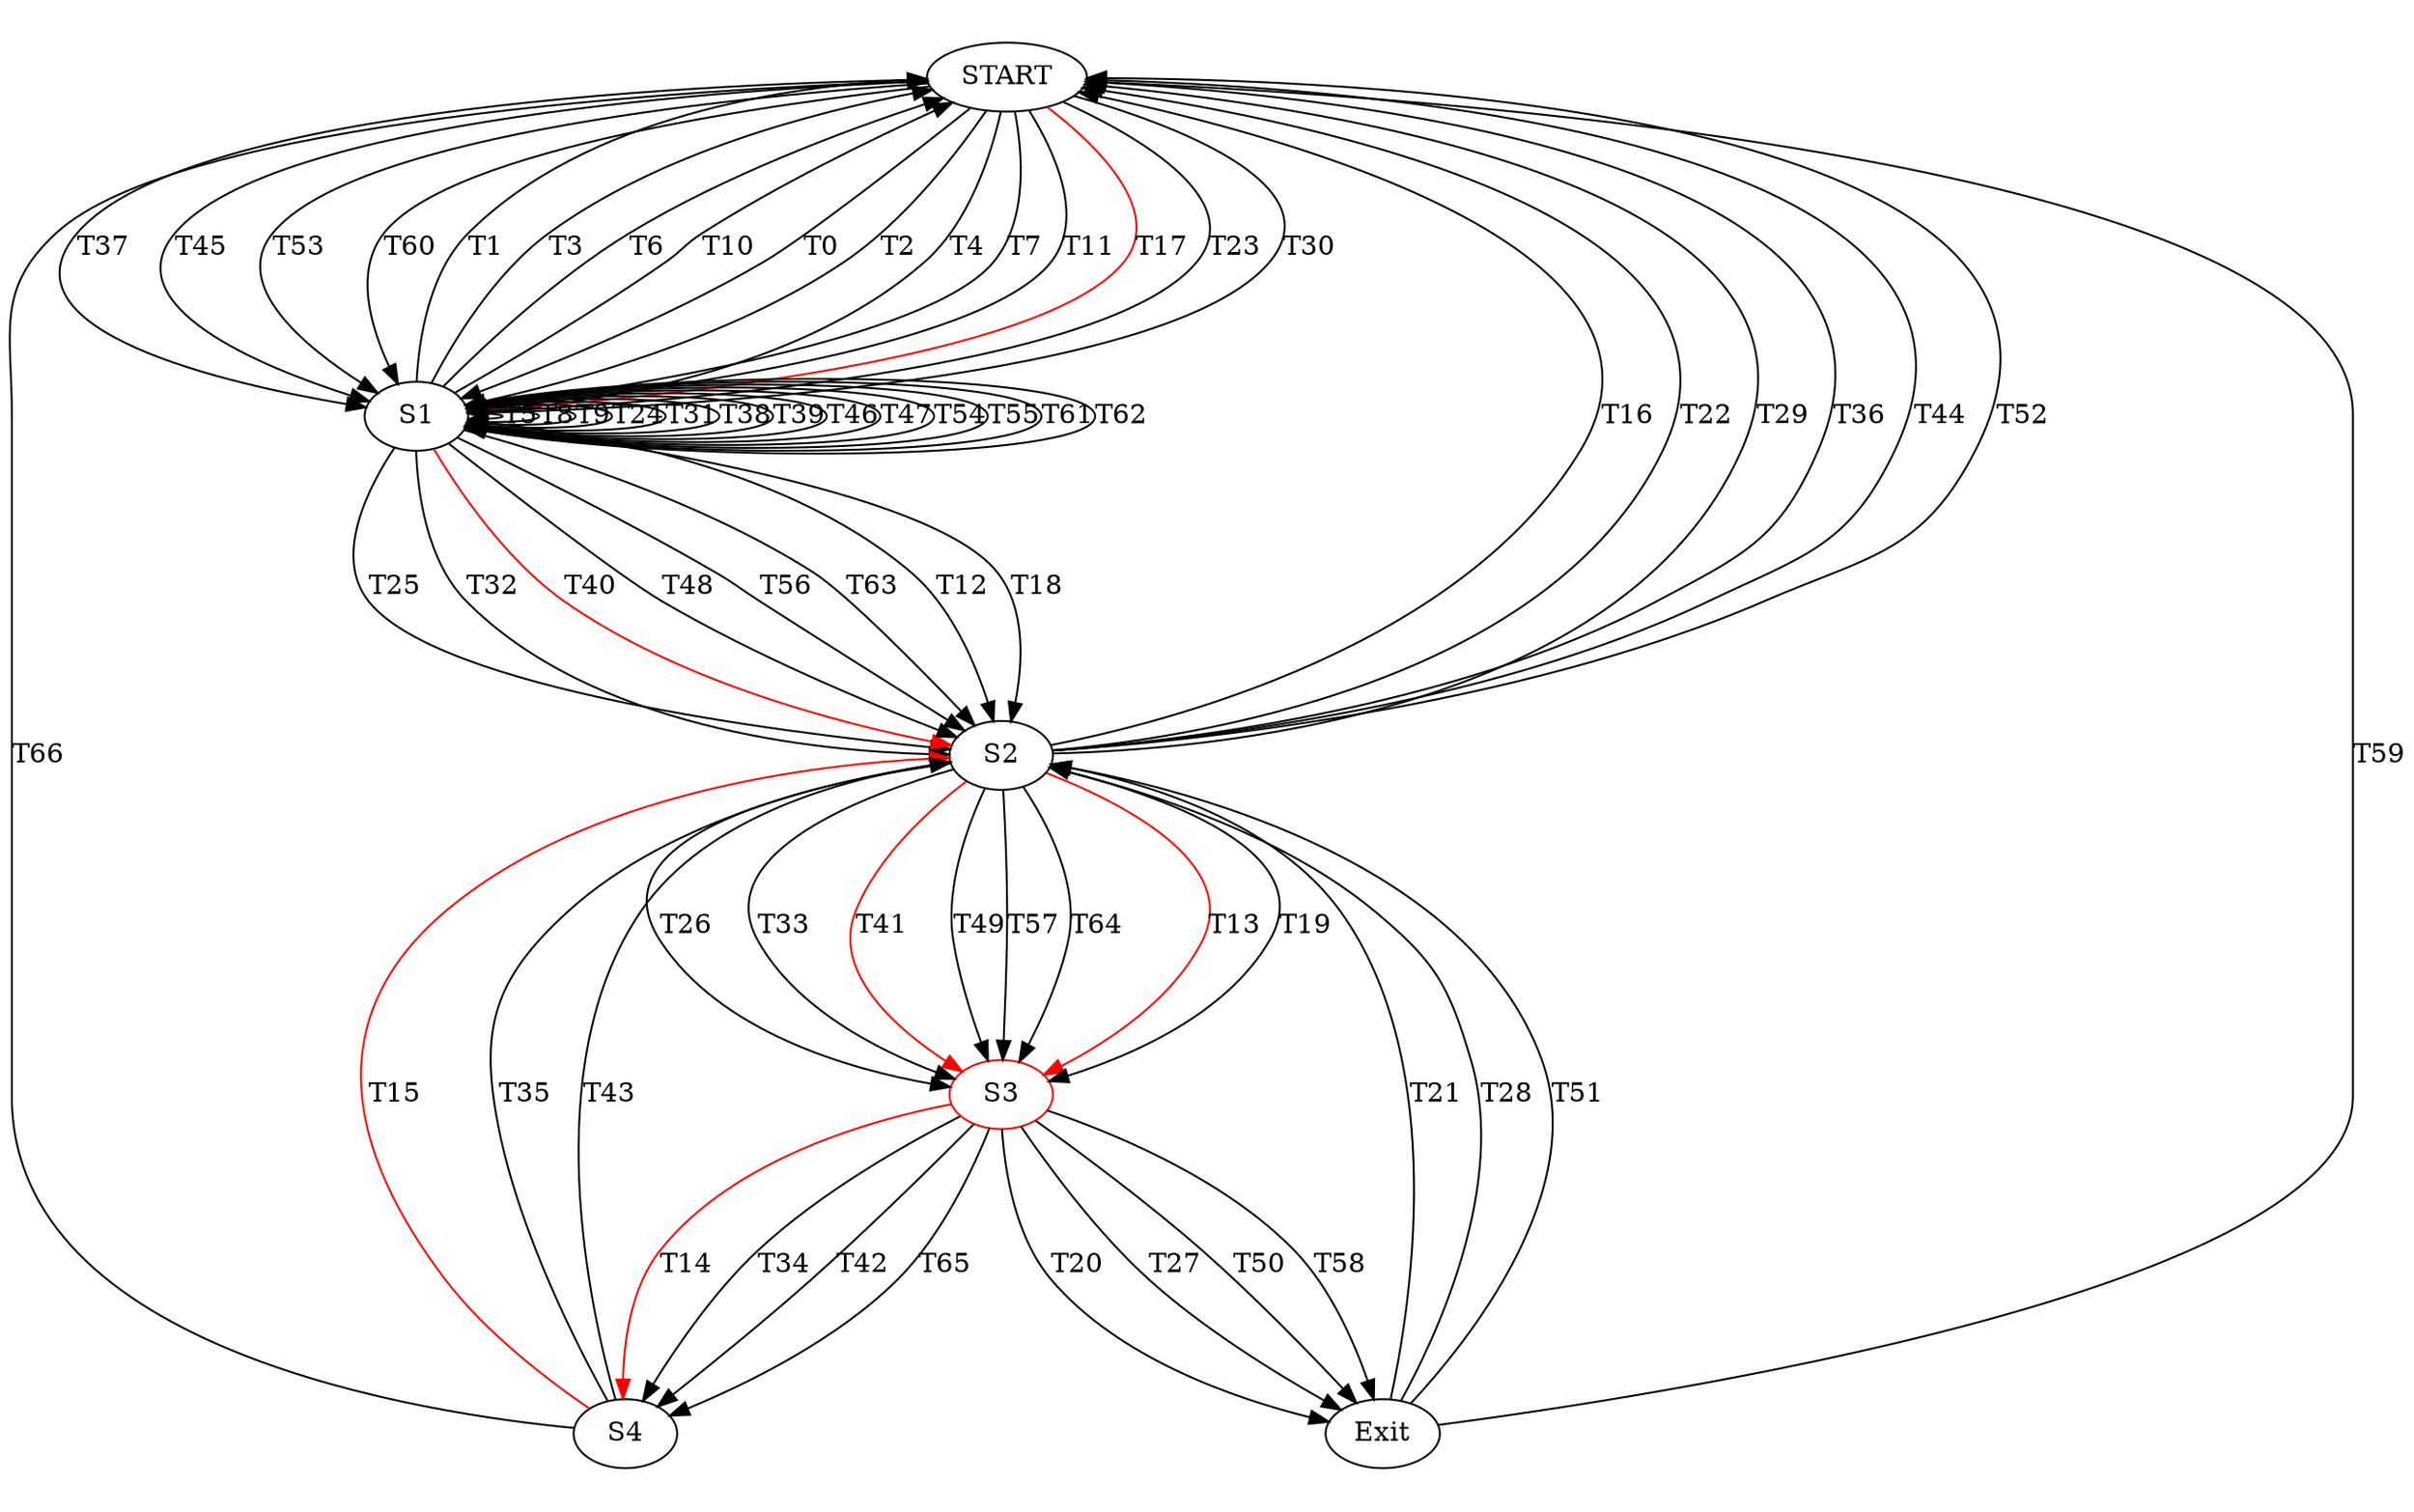 digraph g {
ratio = 1.25 
 START -> S1 [ label="T0"];
 S1 -> START [ label="T1"];
 START -> S1 [ label="T2"];
 S1 -> START [ label="T3"];
 START -> S1 [ label="T4"];
 S1 -> S1 [ label="T5"];
 S1 -> START [ label="T6"];
 START -> S1 [ label="T7"];
 S1 -> S1 [ label="T8"];
 S1 -> S1 [ label="T9"];
 S1 -> START [ label="T10"];
 START -> S1 [ label="T11"];
 S1 -> S2 [ label="T12"];
 S2 -> S3 [ label="T13",color = red];
 S3 -> S4 [ label="T14",color = red];
 S4 -> S2 [ label="T15",color = red];
 S2 -> START [ label="T16"];
 START -> S1 [ label="T17",color = red];
 S1 -> S2 [ label="T18"];
 S2 -> S3 [ label="T19"];
 S3 -> Exit [ label="T20"];
 Exit -> S2 [ label="T21"];
 S2 -> START [ label="T22"];
 START -> S1 [ label="T23"];
 S1 -> S1 [ label="T24"];
 S1 -> S2 [ label="T25"];
 S2 -> S3 [ label="T26"];
 S3 -> Exit [ label="T27"];
 Exit -> S2 [ label="T28"];
 S2 -> START [ label="T29"];
 START -> S1 [ label="T30"];
 S1 -> S1 [ label="T31"];
 S1 -> S2 [ label="T32"];
 S2 -> S3 [ label="T33"];
 S3 -> S4 [ label="T34"];
 S4 -> S2 [ label="T35"];
 S2 -> START [ label="T36"];
 START -> S1 [ label="T37"];
 S1 -> S1 [ label="T38"];
 S1 -> S1 [ label="T39"];
 S1 -> S2 [ label="T40",color = red];
 S2 -> S3 [ label="T41",color = red];
 S3 -> S4 [ label="T42"];
 S4 -> S2 [ label="T43"];
 S2 -> START [ label="T44"];
 START -> S1 [ label="T45"];
 S1 -> S1 [ label="T46"];
 S1 -> S1 [ label="T47"];
 S1 -> S2 [ label="T48"];
 S2 -> S3 [ label="T49"];
 S3 -> Exit [ label="T50"];
 Exit -> S2 [ label="T51"];
 S2 -> START [ label="T52"];
 START -> S1 [ label="T53"];
 S1 -> S1 [ label="T54"];
 S1 -> S1 [ label="T55"];
 S1 -> S2 [ label="T56"];
 S2 -> S3 [ label="T57"];
 S3 -> Exit [ label="T58"];
 Exit -> START [ label="T59"];
 START -> S1 [ label="T60"];
 S1 -> S1 [ label="T61"];
 S1 -> S1 [ label="T62"];
 S1 -> S2 [ label="T63"];
 S2 -> S3 [ label="T64"];
 S3 -> S4 [ label="T65"];
 S4 -> START [ label="T66"];
S3[color=red]}
